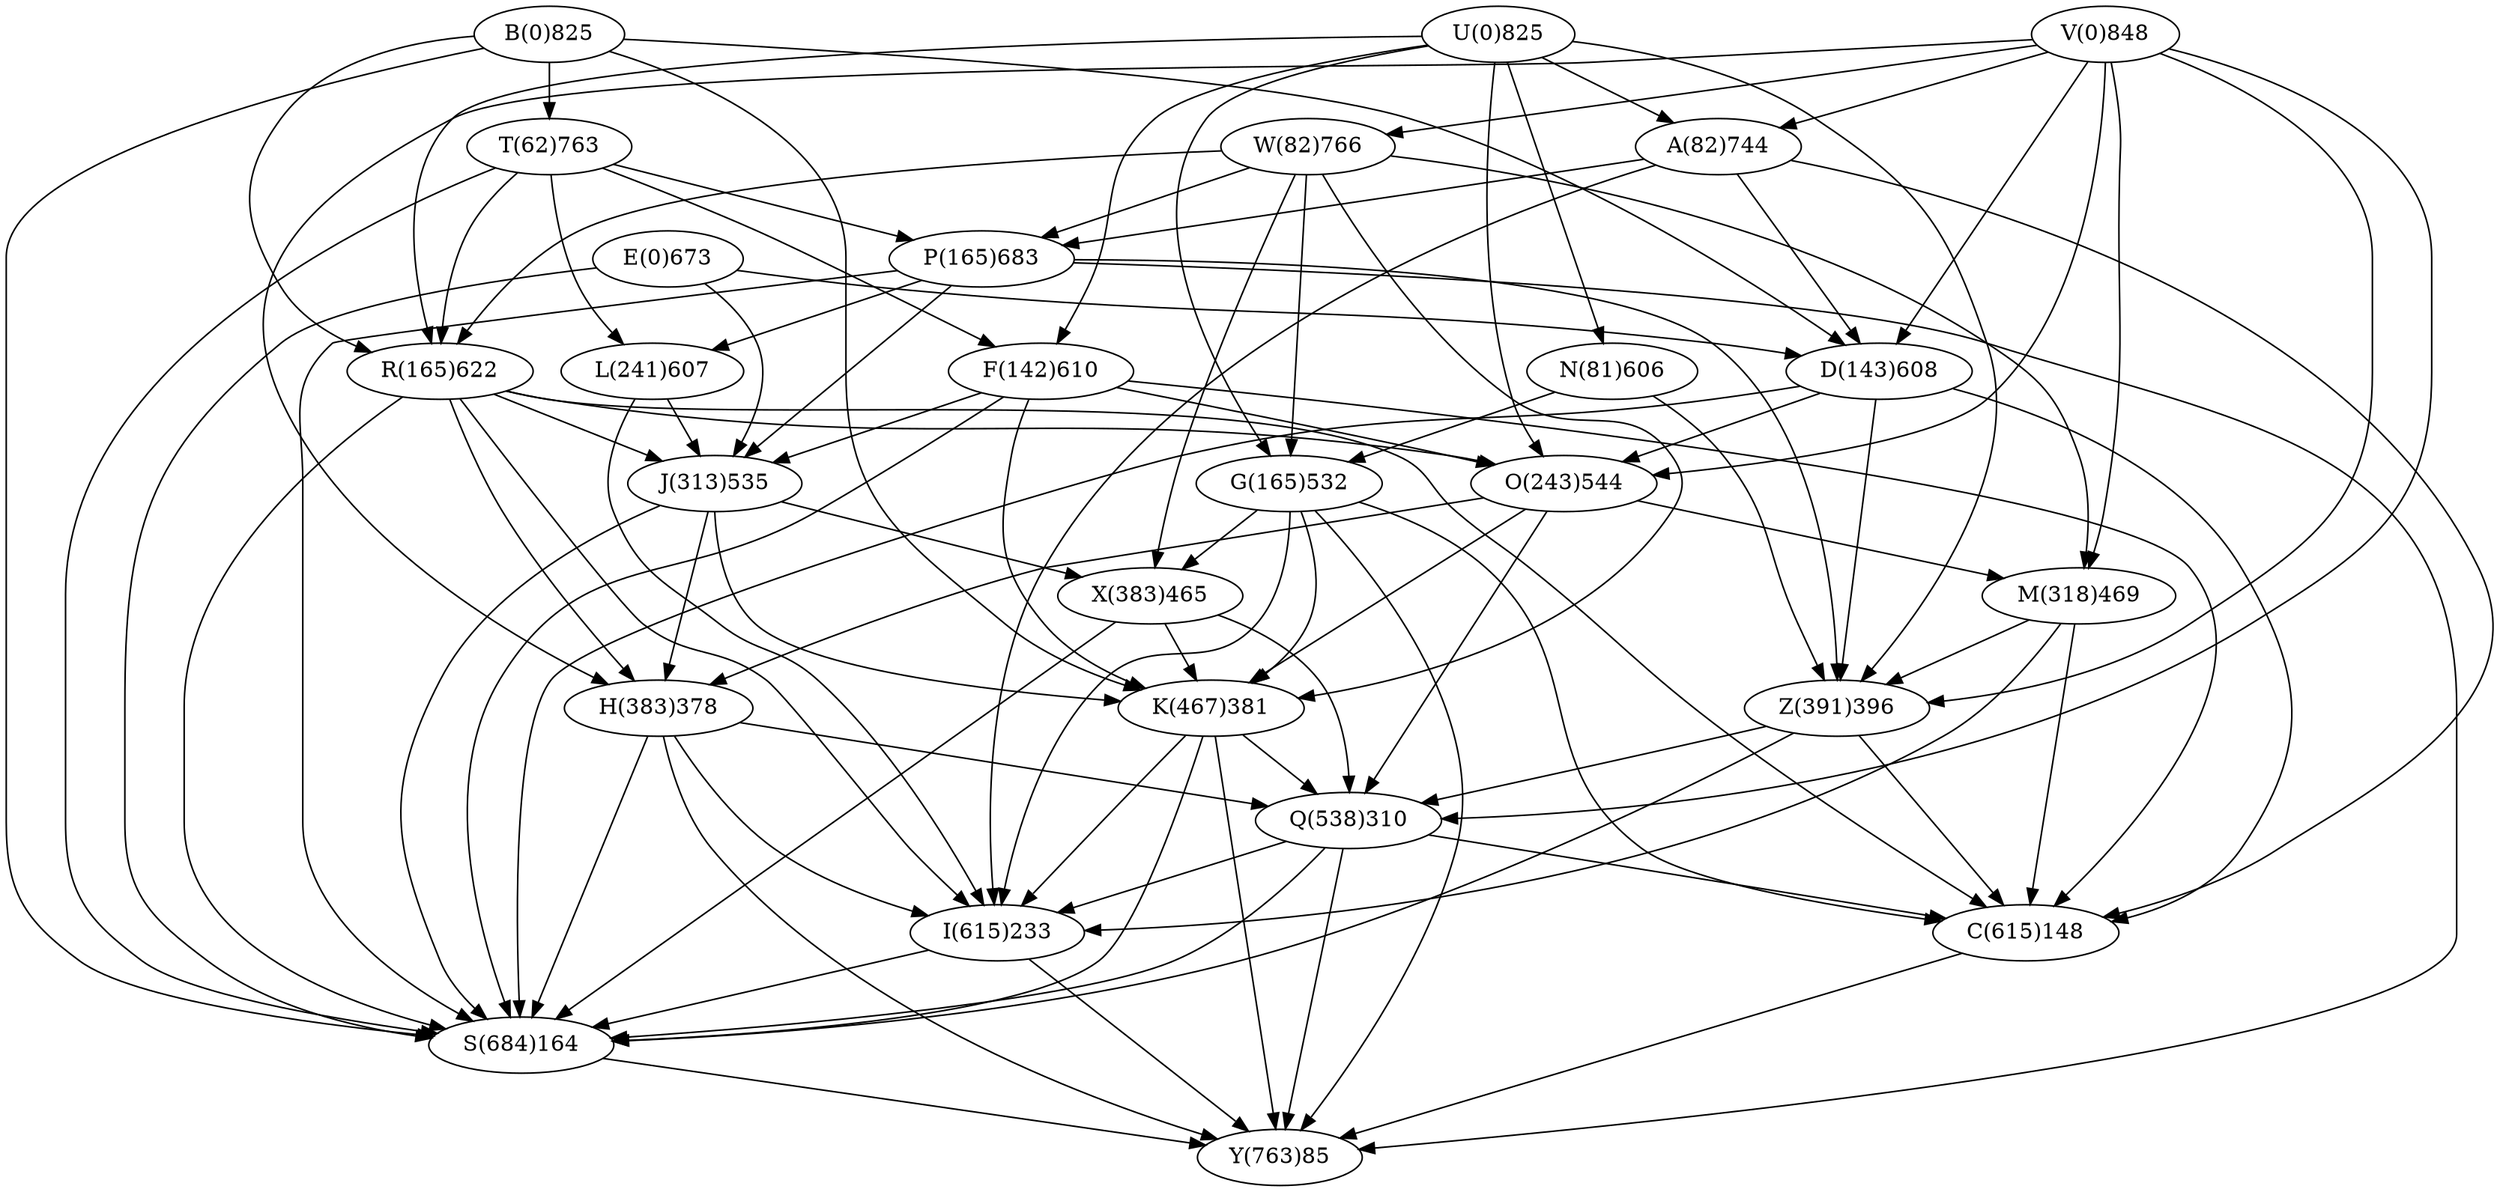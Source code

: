 digraph {
    "A(82)744"->"C(615)148";
    "A(82)744"->"D(143)608";
    "A(82)744"->"I(615)233";
    "A(82)744"->"P(165)683";
    "B(0)825"->"D(143)608";
    "B(0)825"->"K(467)381";
    "B(0)825"->"R(165)622";
    "B(0)825"->"S(684)164";
    "B(0)825"->"T(62)763";
    "C(615)148"->"Y(763)85";
    "D(143)608"->"C(615)148";
    "D(143)608"->"O(243)544";
    "D(143)608"->"S(684)164";
    "D(143)608"->"Z(391)396";
    "E(0)673"->"D(143)608";
    "E(0)673"->"J(313)535";
    "E(0)673"->"S(684)164";
    "F(142)610"->"C(615)148";
    "F(142)610"->"J(313)535";
    "F(142)610"->"K(467)381";
    "F(142)610"->"O(243)544";
    "F(142)610"->"S(684)164";
    "G(165)532"->"C(615)148";
    "G(165)532"->"I(615)233";
    "G(165)532"->"K(467)381";
    "G(165)532"->"X(383)465";
    "G(165)532"->"Y(763)85";
    "H(383)378"->"I(615)233";
    "H(383)378"->"Q(538)310";
    "H(383)378"->"S(684)164";
    "H(383)378"->"Y(763)85";
    "I(615)233"->"S(684)164";
    "I(615)233"->"Y(763)85";
    "J(313)535"->"H(383)378";
    "J(313)535"->"K(467)381";
    "J(313)535"->"S(684)164";
    "J(313)535"->"X(383)465";
    "K(467)381"->"I(615)233";
    "K(467)381"->"Q(538)310";
    "K(467)381"->"S(684)164";
    "K(467)381"->"Y(763)85";
    "L(241)607"->"I(615)233";
    "L(241)607"->"J(313)535";
    "M(318)469"->"C(615)148";
    "M(318)469"->"I(615)233";
    "M(318)469"->"Z(391)396";
    "N(81)606"->"G(165)532";
    "N(81)606"->"Z(391)396";
    "O(243)544"->"H(383)378";
    "O(243)544"->"K(467)381";
    "O(243)544"->"M(318)469";
    "O(243)544"->"Q(538)310";
    "P(165)683"->"J(313)535";
    "P(165)683"->"L(241)607";
    "P(165)683"->"S(684)164";
    "P(165)683"->"Y(763)85";
    "P(165)683"->"Z(391)396";
    "Q(538)310"->"C(615)148";
    "Q(538)310"->"I(615)233";
    "Q(538)310"->"S(684)164";
    "Q(538)310"->"Y(763)85";
    "R(165)622"->"C(615)148";
    "R(165)622"->"H(383)378";
    "R(165)622"->"I(615)233";
    "R(165)622"->"J(313)535";
    "R(165)622"->"O(243)544";
    "R(165)622"->"S(684)164";
    "S(684)164"->"Y(763)85";
    "T(62)763"->"F(142)610";
    "T(62)763"->"L(241)607";
    "T(62)763"->"P(165)683";
    "T(62)763"->"R(165)622";
    "T(62)763"->"S(684)164";
    "U(0)825"->"A(82)744";
    "U(0)825"->"F(142)610";
    "U(0)825"->"G(165)532";
    "U(0)825"->"N(81)606";
    "U(0)825"->"O(243)544";
    "U(0)825"->"R(165)622";
    "U(0)825"->"Z(391)396";
    "V(0)848"->"A(82)744";
    "V(0)848"->"D(143)608";
    "V(0)848"->"H(383)378";
    "V(0)848"->"M(318)469";
    "V(0)848"->"O(243)544";
    "V(0)848"->"Q(538)310";
    "V(0)848"->"W(82)766";
    "V(0)848"->"Z(391)396";
    "W(82)766"->"G(165)532";
    "W(82)766"->"K(467)381";
    "W(82)766"->"M(318)469";
    "W(82)766"->"P(165)683";
    "W(82)766"->"R(165)622";
    "W(82)766"->"X(383)465";
    "X(383)465"->"K(467)381";
    "X(383)465"->"Q(538)310";
    "X(383)465"->"S(684)164";
    "Z(391)396"->"C(615)148";
    "Z(391)396"->"Q(538)310";
    "Z(391)396"->"S(684)164";
}

